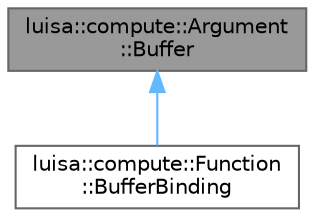 digraph "luisa::compute::Argument::Buffer"
{
 // LATEX_PDF_SIZE
  bgcolor="transparent";
  edge [fontname=Helvetica,fontsize=10,labelfontname=Helvetica,labelfontsize=10];
  node [fontname=Helvetica,fontsize=10,shape=box,height=0.2,width=0.4];
  Node1 [id="Node000001",label="luisa::compute::Argument\l::Buffer",height=0.2,width=0.4,color="gray40", fillcolor="grey60", style="filled", fontcolor="black",tooltip=" "];
  Node1 -> Node2 [id="edge2_Node000001_Node000002",dir="back",color="steelblue1",style="solid",tooltip=" "];
  Node2 [id="Node000002",label="luisa::compute::Function\l::BufferBinding",height=0.2,width=0.4,color="gray40", fillcolor="white", style="filled",URL="$structluisa_1_1compute_1_1_function_1_1_buffer_binding.html",tooltip="Buffer binding."];
}
